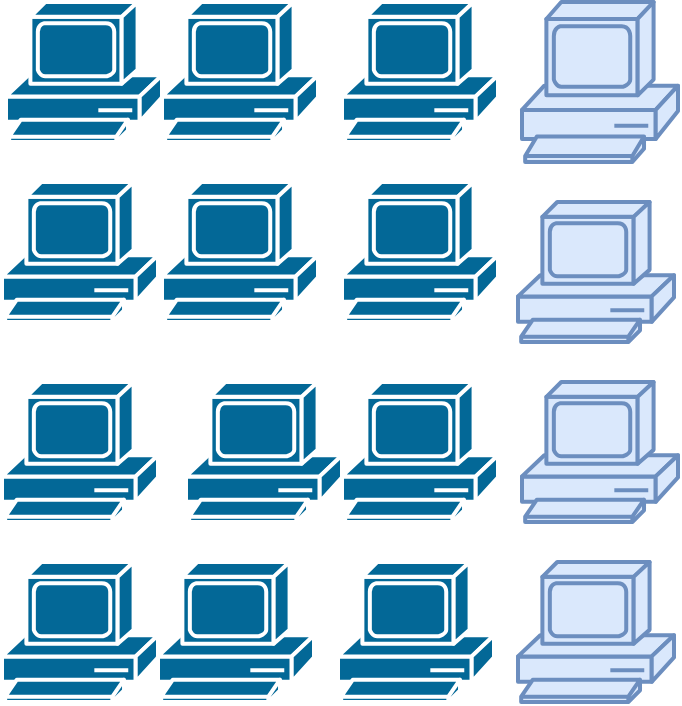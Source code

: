 <mxfile version="26.0.4">
  <diagram name="Página-1" id="Dcq99xpnaYGvdknYAOBG">
    <mxGraphModel dx="1434" dy="748" grid="1" gridSize="10" guides="1" tooltips="1" connect="1" arrows="1" fold="1" page="1" pageScale="1" pageWidth="827" pageHeight="1169" math="0" shadow="0">
      <root>
        <mxCell id="0" />
        <mxCell id="1" parent="0" />
        <mxCell id="mCsOTptTebv6qmdKToiZ-1" value="" style="shape=mxgraph.cisco.computers_and_peripherals.pc;sketch=0;html=1;pointerEvents=1;dashed=0;fillColor=#036897;strokeColor=#ffffff;strokeWidth=2;verticalLabelPosition=bottom;verticalAlign=top;align=center;outlineConnect=0;" parent="1" vertex="1">
          <mxGeometry x="194" y="180" width="78" height="70" as="geometry" />
        </mxCell>
        <mxCell id="mCsOTptTebv6qmdKToiZ-2" value="" style="shape=mxgraph.cisco.computers_and_peripherals.pc;sketch=0;html=1;pointerEvents=1;dashed=0;fillColor=#036897;strokeColor=#ffffff;strokeWidth=2;verticalLabelPosition=bottom;verticalAlign=top;align=center;outlineConnect=0;" parent="1" vertex="1">
          <mxGeometry x="272" y="180" width="78" height="70" as="geometry" />
        </mxCell>
        <mxCell id="mCsOTptTebv6qmdKToiZ-3" value="" style="shape=mxgraph.cisco.computers_and_peripherals.pc;sketch=0;html=1;pointerEvents=1;dashed=0;fillColor=#036897;strokeColor=#ffffff;strokeWidth=2;verticalLabelPosition=bottom;verticalAlign=top;align=center;outlineConnect=0;" parent="1" vertex="1">
          <mxGeometry x="362" y="180" width="78" height="70" as="geometry" />
        </mxCell>
        <mxCell id="mCsOTptTebv6qmdKToiZ-4" value="" style="shape=mxgraph.cisco.computers_and_peripherals.pc;sketch=0;html=1;pointerEvents=1;dashed=0;strokeWidth=2;verticalLabelPosition=bottom;verticalAlign=top;align=center;outlineConnect=0;fillColor=#dae8fc;strokeColor=#6c8ebf;" parent="1" vertex="1">
          <mxGeometry x="452" y="180" width="78" height="80" as="geometry" />
        </mxCell>
        <mxCell id="mCsOTptTebv6qmdKToiZ-6" value="" style="shape=mxgraph.cisco.computers_and_peripherals.pc;sketch=0;html=1;pointerEvents=1;dashed=0;fillColor=#036897;strokeColor=#ffffff;strokeWidth=2;verticalLabelPosition=bottom;verticalAlign=top;align=center;outlineConnect=0;" parent="1" vertex="1">
          <mxGeometry x="192" y="270" width="78" height="70" as="geometry" />
        </mxCell>
        <mxCell id="mCsOTptTebv6qmdKToiZ-7" value="" style="shape=mxgraph.cisco.computers_and_peripherals.pc;sketch=0;html=1;pointerEvents=1;dashed=0;fillColor=#036897;strokeColor=#ffffff;strokeWidth=2;verticalLabelPosition=bottom;verticalAlign=top;align=center;outlineConnect=0;" parent="1" vertex="1">
          <mxGeometry x="272" y="270" width="78" height="70" as="geometry" />
        </mxCell>
        <mxCell id="mCsOTptTebv6qmdKToiZ-8" value="" style="shape=mxgraph.cisco.computers_and_peripherals.pc;sketch=0;html=1;pointerEvents=1;dashed=0;fillColor=#036897;strokeColor=#ffffff;strokeWidth=2;verticalLabelPosition=bottom;verticalAlign=top;align=center;outlineConnect=0;" parent="1" vertex="1">
          <mxGeometry x="362" y="270" width="78" height="70" as="geometry" />
        </mxCell>
        <mxCell id="mCsOTptTebv6qmdKToiZ-9" value="" style="shape=mxgraph.cisco.computers_and_peripherals.pc;sketch=0;html=1;pointerEvents=1;dashed=0;strokeWidth=2;verticalLabelPosition=bottom;verticalAlign=top;align=center;outlineConnect=0;fillColor=#dae8fc;strokeColor=#6c8ebf;" parent="1" vertex="1">
          <mxGeometry x="450" y="280" width="78" height="70" as="geometry" />
        </mxCell>
        <mxCell id="mCsOTptTebv6qmdKToiZ-10" value="" style="shape=mxgraph.cisco.computers_and_peripherals.pc;sketch=0;html=1;pointerEvents=1;dashed=0;fillColor=#036897;strokeColor=#ffffff;strokeWidth=2;verticalLabelPosition=bottom;verticalAlign=top;align=center;outlineConnect=0;" parent="1" vertex="1">
          <mxGeometry x="192" y="370" width="78" height="70" as="geometry" />
        </mxCell>
        <mxCell id="mCsOTptTebv6qmdKToiZ-11" value="" style="shape=mxgraph.cisco.computers_and_peripherals.pc;sketch=0;html=1;pointerEvents=1;dashed=0;fillColor=#036897;strokeColor=#ffffff;strokeWidth=2;verticalLabelPosition=bottom;verticalAlign=top;align=center;outlineConnect=0;" parent="1" vertex="1">
          <mxGeometry x="284" y="370" width="78" height="70" as="geometry" />
        </mxCell>
        <mxCell id="mCsOTptTebv6qmdKToiZ-12" value="" style="shape=mxgraph.cisco.computers_and_peripherals.pc;sketch=0;html=1;pointerEvents=1;dashed=0;fillColor=#036897;strokeColor=#ffffff;strokeWidth=2;verticalLabelPosition=bottom;verticalAlign=top;align=center;outlineConnect=0;" parent="1" vertex="1">
          <mxGeometry x="362" y="370" width="78" height="70" as="geometry" />
        </mxCell>
        <mxCell id="mCsOTptTebv6qmdKToiZ-13" value="" style="shape=mxgraph.cisco.computers_and_peripherals.pc;sketch=0;html=1;pointerEvents=1;dashed=0;strokeWidth=2;verticalLabelPosition=bottom;verticalAlign=top;align=center;outlineConnect=0;fillColor=#dae8fc;strokeColor=#6c8ebf;" parent="1" vertex="1">
          <mxGeometry x="452" y="370" width="78" height="70" as="geometry" />
        </mxCell>
        <mxCell id="mCsOTptTebv6qmdKToiZ-14" value="" style="shape=mxgraph.cisco.computers_and_peripherals.pc;sketch=0;html=1;pointerEvents=1;dashed=0;fillColor=#036897;strokeColor=#ffffff;strokeWidth=2;verticalLabelPosition=bottom;verticalAlign=top;align=center;outlineConnect=0;" parent="1" vertex="1">
          <mxGeometry x="192" y="460" width="78" height="70" as="geometry" />
        </mxCell>
        <mxCell id="mCsOTptTebv6qmdKToiZ-15" value="" style="shape=mxgraph.cisco.computers_and_peripherals.pc;sketch=0;html=1;pointerEvents=1;dashed=0;fillColor=#036897;strokeColor=#ffffff;strokeWidth=2;verticalLabelPosition=bottom;verticalAlign=top;align=center;outlineConnect=0;" parent="1" vertex="1">
          <mxGeometry x="270" y="460" width="78" height="70" as="geometry" />
        </mxCell>
        <mxCell id="mCsOTptTebv6qmdKToiZ-16" value="" style="shape=mxgraph.cisco.computers_and_peripherals.pc;sketch=0;html=1;pointerEvents=1;dashed=0;fillColor=#036897;strokeColor=#ffffff;strokeWidth=2;verticalLabelPosition=bottom;verticalAlign=top;align=center;outlineConnect=0;" parent="1" vertex="1">
          <mxGeometry x="360" y="460" width="78" height="70" as="geometry" />
        </mxCell>
        <mxCell id="mCsOTptTebv6qmdKToiZ-17" value="" style="shape=mxgraph.cisco.computers_and_peripherals.pc;sketch=0;html=1;pointerEvents=1;dashed=0;strokeWidth=2;verticalLabelPosition=bottom;verticalAlign=top;align=center;outlineConnect=0;fillColor=#dae8fc;strokeColor=#6c8ebf;" parent="1" vertex="1">
          <mxGeometry x="450" y="460" width="78" height="70" as="geometry" />
        </mxCell>
      </root>
    </mxGraphModel>
  </diagram>
</mxfile>
